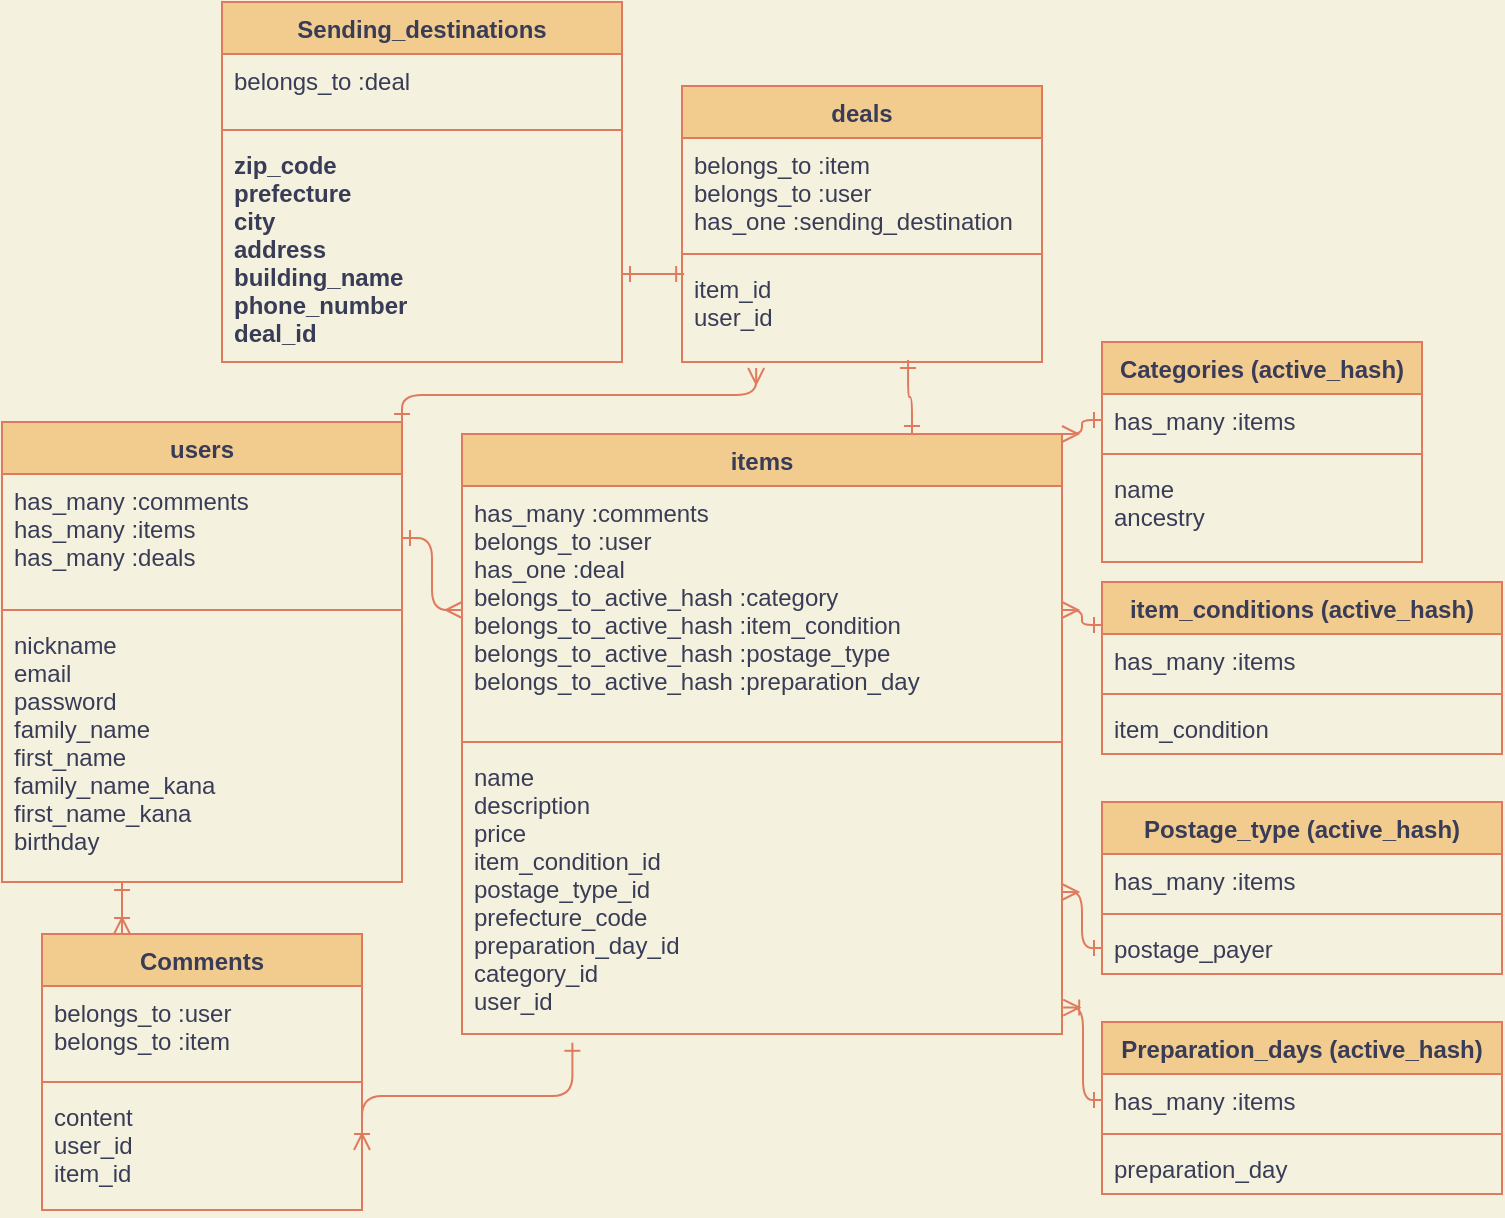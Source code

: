 <mxfile version="13.6.5">
    <diagram id="KC50vUDSMEote1UL7VRu" name="Page-1">
        <mxGraphModel dx="562" dy="747" grid="1" gridSize="10" guides="1" tooltips="1" connect="1" arrows="1" fold="1" page="1" pageScale="1" pageWidth="827" pageHeight="1169" background="#F4F1DE" math="0" shadow="0">
            <root>
                <mxCell id="0"/>
                <mxCell id="1" parent="0"/>
                <mxCell id="257" value="" style="group;fontColor=#393C56;" parent="1" vertex="1" connectable="0">
                    <mxGeometry x="570" y="220" width="520" height="426" as="geometry"/>
                </mxCell>
                <mxCell id="236" value="Categories (active_hash)" style="swimlane;fontStyle=1;align=center;verticalAlign=top;childLayout=stackLayout;horizontal=1;startSize=26;horizontalStack=0;resizeParent=1;resizeParentMax=0;resizeLast=0;collapsible=1;marginBottom=0;fillColor=#F2CC8F;strokeColor=#E07A5F;fontColor=#393C56;" parent="257" vertex="1">
                    <mxGeometry x="320" width="160" height="110" as="geometry"/>
                </mxCell>
                <mxCell id="237" value="has_many :items" style="text;strokeColor=none;fillColor=none;align=left;verticalAlign=top;spacingLeft=4;spacingRight=4;overflow=hidden;rotatable=0;points=[[0,0.5],[1,0.5]];portConstraint=eastwest;fontColor=#393C56;" parent="236" vertex="1">
                    <mxGeometry y="26" width="160" height="26" as="geometry"/>
                </mxCell>
                <mxCell id="238" value="" style="line;strokeWidth=1;fillColor=none;align=left;verticalAlign=middle;spacingTop=-1;spacingLeft=3;spacingRight=3;rotatable=0;labelPosition=right;points=[];portConstraint=eastwest;strokeColor=#E07A5F;fontColor=#393C56;labelBackgroundColor=#F4F1DE;" parent="236" vertex="1">
                    <mxGeometry y="52" width="160" height="8" as="geometry"/>
                </mxCell>
                <mxCell id="239" value="name&#10;ancestry" style="text;strokeColor=none;fillColor=none;align=left;verticalAlign=top;spacingLeft=4;spacingRight=4;overflow=hidden;rotatable=0;points=[[0,0.5],[1,0.5]];portConstraint=eastwest;fontColor=#393C56;" parent="236" vertex="1">
                    <mxGeometry y="60" width="160" height="50" as="geometry"/>
                </mxCell>
                <mxCell id="270" style="edgeStyle=elbowEdgeStyle;rounded=1;sketch=0;orthogonalLoop=1;jettySize=auto;html=1;exitX=1;exitY=0;exitDx=0;exitDy=0;entryX=0;entryY=0.5;entryDx=0;entryDy=0;startArrow=ERmany;startFill=0;endArrow=ERone;endFill=0;strokeColor=#E07A5F;fillColor=#F2CC8F;fontColor=#393C56;labelBackgroundColor=#F4F1DE;" parent="257" source="214" target="237" edge="1">
                    <mxGeometry relative="1" as="geometry"/>
                </mxCell>
                <mxCell id="214" value="items" style="swimlane;fontStyle=1;align=center;verticalAlign=top;childLayout=stackLayout;horizontal=1;startSize=26;horizontalStack=0;resizeParent=1;resizeParentMax=0;resizeLast=0;collapsible=1;marginBottom=0;fillColor=#F2CC8F;strokeColor=#E07A5F;fontColor=#393C56;" parent="257" vertex="1">
                    <mxGeometry y="46" width="300" height="300" as="geometry"/>
                </mxCell>
                <mxCell id="215" value="has_many :comments&#10;belongs_to :user&#10;has_one :deal&#10;belongs_to_active_hash :category&#10;belongs_to_active_hash :item_condition&#10;belongs_to_active_hash :postage_type&#10;belongs_to_active_hash :preparation_day" style="text;strokeColor=none;fillColor=none;align=left;verticalAlign=top;spacingLeft=4;spacingRight=4;overflow=hidden;rotatable=0;points=[[0,0.5],[1,0.5]];portConstraint=eastwest;fontColor=#393C56;" parent="214" vertex="1">
                    <mxGeometry y="26" width="300" height="124" as="geometry"/>
                </mxCell>
                <mxCell id="216" value="" style="line;strokeWidth=1;fillColor=none;align=left;verticalAlign=middle;spacingTop=-1;spacingLeft=3;spacingRight=3;rotatable=0;labelPosition=right;points=[];portConstraint=eastwest;strokeColor=#E07A5F;fontColor=#393C56;labelBackgroundColor=#F4F1DE;" parent="214" vertex="1">
                    <mxGeometry y="150" width="300" height="8" as="geometry"/>
                </mxCell>
                <mxCell id="217" value="name&#10;description&#10;price&#10;item_condition_id&#10;postage_type_id&#10;prefecture_code&#10;preparation_day_id&#10;category_id&#10;user_id" style="text;strokeColor=none;fillColor=none;align=left;verticalAlign=top;spacingLeft=4;spacingRight=4;overflow=hidden;rotatable=0;points=[[0,0.5],[1,0.5]];portConstraint=eastwest;fontColor=#393C56;" parent="214" vertex="1">
                    <mxGeometry y="158" width="300" height="142" as="geometry"/>
                </mxCell>
                <mxCell id="256" value="" style="group;fontColor=#393C56;" parent="257" vertex="1" connectable="0">
                    <mxGeometry x="320" y="120" width="200" height="306" as="geometry"/>
                </mxCell>
                <mxCell id="240" value="item_conditions (active_hash)" style="swimlane;fontStyle=1;align=center;verticalAlign=top;childLayout=stackLayout;horizontal=1;startSize=26;horizontalStack=0;resizeParent=1;resizeParentMax=0;resizeLast=0;collapsible=1;marginBottom=0;fillColor=#F2CC8F;strokeColor=#E07A5F;fontColor=#393C56;" parent="256" vertex="1">
                    <mxGeometry width="200" height="86" as="geometry"/>
                </mxCell>
                <mxCell id="241" value="has_many :items" style="text;strokeColor=none;fillColor=none;align=left;verticalAlign=top;spacingLeft=4;spacingRight=4;overflow=hidden;rotatable=0;points=[[0,0.5],[1,0.5]];portConstraint=eastwest;fontColor=#393C56;" parent="240" vertex="1">
                    <mxGeometry y="26" width="200" height="26" as="geometry"/>
                </mxCell>
                <mxCell id="242" value="" style="line;strokeWidth=1;fillColor=none;align=left;verticalAlign=middle;spacingTop=-1;spacingLeft=3;spacingRight=3;rotatable=0;labelPosition=right;points=[];portConstraint=eastwest;strokeColor=#E07A5F;fontColor=#393C56;labelBackgroundColor=#F4F1DE;" parent="240" vertex="1">
                    <mxGeometry y="52" width="200" height="8" as="geometry"/>
                </mxCell>
                <mxCell id="243" value="item_condition" style="text;strokeColor=none;fillColor=none;align=left;verticalAlign=top;spacingLeft=4;spacingRight=4;overflow=hidden;rotatable=0;points=[[0,0.5],[1,0.5]];portConstraint=eastwest;fontColor=#393C56;" parent="240" vertex="1">
                    <mxGeometry y="60" width="200" height="26" as="geometry"/>
                </mxCell>
                <mxCell id="244" value="Postage_type (active_hash)" style="swimlane;fontStyle=1;align=center;verticalAlign=top;childLayout=stackLayout;horizontal=1;startSize=26;horizontalStack=0;resizeParent=1;resizeParentMax=0;resizeLast=0;collapsible=1;marginBottom=0;fillColor=#F2CC8F;strokeColor=#E07A5F;fontColor=#393C56;" parent="256" vertex="1">
                    <mxGeometry y="110" width="200" height="86" as="geometry"/>
                </mxCell>
                <mxCell id="245" value="has_many :items" style="text;strokeColor=none;fillColor=none;align=left;verticalAlign=top;spacingLeft=4;spacingRight=4;overflow=hidden;rotatable=0;points=[[0,0.5],[1,0.5]];portConstraint=eastwest;fontColor=#393C56;" parent="244" vertex="1">
                    <mxGeometry y="26" width="200" height="26" as="geometry"/>
                </mxCell>
                <mxCell id="246" value="" style="line;strokeWidth=1;fillColor=none;align=left;verticalAlign=middle;spacingTop=-1;spacingLeft=3;spacingRight=3;rotatable=0;labelPosition=right;points=[];portConstraint=eastwest;strokeColor=#E07A5F;fontColor=#393C56;labelBackgroundColor=#F4F1DE;" parent="244" vertex="1">
                    <mxGeometry y="52" width="200" height="8" as="geometry"/>
                </mxCell>
                <mxCell id="247" value="postage_payer" style="text;strokeColor=none;fillColor=none;align=left;verticalAlign=top;spacingLeft=4;spacingRight=4;overflow=hidden;rotatable=0;points=[[0,0.5],[1,0.5]];portConstraint=eastwest;fontColor=#393C56;" parent="244" vertex="1">
                    <mxGeometry y="60" width="200" height="26" as="geometry"/>
                </mxCell>
                <mxCell id="248" value="Preparation_days (active_hash)" style="swimlane;fontStyle=1;align=center;verticalAlign=top;childLayout=stackLayout;horizontal=1;startSize=26;horizontalStack=0;resizeParent=1;resizeParentMax=0;resizeLast=0;collapsible=1;marginBottom=0;fillColor=#F2CC8F;strokeColor=#E07A5F;fontColor=#393C56;" parent="256" vertex="1">
                    <mxGeometry y="220" width="200" height="86" as="geometry"/>
                </mxCell>
                <mxCell id="249" value="has_many :items" style="text;strokeColor=none;fillColor=none;align=left;verticalAlign=top;spacingLeft=4;spacingRight=4;overflow=hidden;rotatable=0;points=[[0,0.5],[1,0.5]];portConstraint=eastwest;fontColor=#393C56;" parent="248" vertex="1">
                    <mxGeometry y="26" width="200" height="26" as="geometry"/>
                </mxCell>
                <mxCell id="250" value="" style="line;strokeWidth=1;fillColor=none;align=left;verticalAlign=middle;spacingTop=-1;spacingLeft=3;spacingRight=3;rotatable=0;labelPosition=right;points=[];portConstraint=eastwest;strokeColor=#E07A5F;fontColor=#393C56;labelBackgroundColor=#F4F1DE;" parent="248" vertex="1">
                    <mxGeometry y="52" width="200" height="8" as="geometry"/>
                </mxCell>
                <mxCell id="251" value="preparation_day" style="text;strokeColor=none;fillColor=none;align=left;verticalAlign=top;spacingLeft=4;spacingRight=4;overflow=hidden;rotatable=0;points=[[0,0.5],[1,0.5]];portConstraint=eastwest;fontColor=#393C56;" parent="248" vertex="1">
                    <mxGeometry y="60" width="200" height="26" as="geometry"/>
                </mxCell>
                <mxCell id="271" style="edgeStyle=elbowEdgeStyle;rounded=1;sketch=0;orthogonalLoop=1;jettySize=auto;html=1;exitX=1;exitY=0.5;exitDx=0;exitDy=0;entryX=0;entryY=0.25;entryDx=0;entryDy=0;startArrow=ERmany;startFill=0;endArrow=ERone;endFill=0;strokeColor=#E07A5F;fillColor=#F2CC8F;fontColor=#393C56;labelBackgroundColor=#F4F1DE;" parent="257" source="215" target="240" edge="1">
                    <mxGeometry relative="1" as="geometry"/>
                </mxCell>
                <mxCell id="272" style="edgeStyle=elbowEdgeStyle;rounded=1;sketch=0;orthogonalLoop=1;jettySize=auto;html=1;exitX=1;exitY=0.5;exitDx=0;exitDy=0;entryX=0;entryY=0.5;entryDx=0;entryDy=0;startArrow=ERmany;startFill=0;endArrow=ERone;endFill=0;strokeColor=#E07A5F;fillColor=#F2CC8F;fontColor=#393C56;labelBackgroundColor=#F4F1DE;" parent="257" source="217" target="247" edge="1">
                    <mxGeometry relative="1" as="geometry"/>
                </mxCell>
                <mxCell id="273" style="edgeStyle=elbowEdgeStyle;rounded=1;sketch=0;orthogonalLoop=1;jettySize=auto;html=1;exitX=0;exitY=0.5;exitDx=0;exitDy=0;entryX=1.002;entryY=0.907;entryDx=0;entryDy=0;entryPerimeter=0;startArrow=ERone;startFill=0;endArrow=ERoneToMany;endFill=0;strokeColor=#E07A5F;fillColor=#F2CC8F;fontColor=#393C56;labelBackgroundColor=#F4F1DE;" parent="257" source="249" target="217" edge="1">
                    <mxGeometry relative="1" as="geometry"/>
                </mxCell>
                <mxCell id="289" style="rounded=1;sketch=0;orthogonalLoop=1;jettySize=auto;html=1;entryX=0.006;entryY=0.12;entryDx=0;entryDy=0;entryPerimeter=0;startArrow=ERone;startFill=0;endArrow=ERone;endFill=0;strokeColor=#E07A5F;fillColor=#F2CC8F;fontColor=#393C56;edgeStyle=elbowEdgeStyle;elbow=vertical;" parent="1" source="227" target="280" edge="1">
                    <mxGeometry relative="1" as="geometry"/>
                </mxCell>
                <mxCell id="266" style="edgeStyle=elbowEdgeStyle;rounded=1;sketch=0;orthogonalLoop=1;jettySize=auto;html=1;exitX=0.25;exitY=0;exitDx=0;exitDy=0;startArrow=ERoneToMany;startFill=0;endArrow=ERone;endFill=0;strokeColor=#E07A5F;fillColor=#F2CC8F;fontColor=#393C56;labelBackgroundColor=#F4F1DE;" parent="1" source="232" target="213" edge="1">
                    <mxGeometry relative="1" as="geometry"/>
                </mxCell>
                <mxCell id="268" style="edgeStyle=elbowEdgeStyle;rounded=1;sketch=0;orthogonalLoop=1;jettySize=auto;html=1;exitX=1;exitY=0.5;exitDx=0;exitDy=0;startArrow=ERone;startFill=0;endArrow=ERmany;endFill=0;strokeColor=#E07A5F;fillColor=#F2CC8F;fontColor=#393C56;labelBackgroundColor=#F4F1DE;" parent="1" source="211" target="215" edge="1">
                    <mxGeometry relative="1" as="geometry"/>
                </mxCell>
                <mxCell id="275" style="edgeStyle=elbowEdgeStyle;rounded=1;sketch=0;orthogonalLoop=1;jettySize=auto;html=1;exitX=1;exitY=0.5;exitDx=0;exitDy=0;entryX=0.184;entryY=1.031;entryDx=0;entryDy=0;entryPerimeter=0;startArrow=ERoneToMany;startFill=0;endArrow=ERone;endFill=0;strokeColor=#E07A5F;fillColor=#F2CC8F;fontColor=#393C56;elbow=vertical;labelBackgroundColor=#F4F1DE;" parent="1" source="235" target="217" edge="1">
                    <mxGeometry relative="1" as="geometry"/>
                </mxCell>
                <mxCell id="293" style="edgeStyle=elbowEdgeStyle;rounded=1;sketch=0;orthogonalLoop=1;jettySize=auto;elbow=vertical;html=1;exitX=1;exitY=0;exitDx=0;exitDy=0;entryX=0.206;entryY=1.06;entryDx=0;entryDy=0;entryPerimeter=0;startArrow=ERone;startFill=0;endArrow=ERmany;endFill=0;strokeColor=#E07A5F;fillColor=#F2CC8F;fontColor=#393C56;" parent="1" source="210" target="280" edge="1">
                    <mxGeometry relative="1" as="geometry"/>
                </mxCell>
                <mxCell id="210" value="users" style="swimlane;fontStyle=1;align=center;verticalAlign=top;childLayout=stackLayout;horizontal=1;startSize=26;horizontalStack=0;resizeParent=1;resizeParentMax=0;resizeLast=0;collapsible=1;marginBottom=0;fillColor=#F2CC8F;strokeColor=#E07A5F;fontColor=#393C56;" parent="1" vertex="1">
                    <mxGeometry x="340" y="260" width="200" height="230" as="geometry"/>
                </mxCell>
                <mxCell id="211" value="has_many :comments&#10;has_many :items&#10;has_many :deals" style="text;strokeColor=none;fillColor=none;align=left;verticalAlign=top;spacingLeft=4;spacingRight=4;overflow=hidden;rotatable=0;points=[[0,0.5],[1,0.5]];portConstraint=eastwest;fontColor=#393C56;" parent="210" vertex="1">
                    <mxGeometry y="26" width="200" height="64" as="geometry"/>
                </mxCell>
                <mxCell id="212" value="" style="line;strokeWidth=1;fillColor=none;align=left;verticalAlign=middle;spacingTop=-1;spacingLeft=3;spacingRight=3;rotatable=0;labelPosition=right;points=[];portConstraint=eastwest;strokeColor=#E07A5F;fontColor=#393C56;labelBackgroundColor=#F4F1DE;" parent="210" vertex="1">
                    <mxGeometry y="90" width="200" height="8" as="geometry"/>
                </mxCell>
                <mxCell id="213" value="nickname&#10;email&#10;password&#10;family_name&#10;first_name&#10;family_name_kana&#10;first_name_kana&#10;birthday" style="text;strokeColor=none;fillColor=none;align=left;verticalAlign=top;spacingLeft=4;spacingRight=4;overflow=hidden;rotatable=0;points=[[0,0.5],[1,0.5]];portConstraint=eastwest;fontColor=#393C56;" parent="210" vertex="1">
                    <mxGeometry y="98" width="200" height="132" as="geometry"/>
                </mxCell>
                <mxCell id="232" value="Comments" style="swimlane;fontStyle=1;align=center;verticalAlign=top;childLayout=stackLayout;horizontal=1;startSize=26;horizontalStack=0;resizeParent=1;resizeParentMax=0;resizeLast=0;collapsible=1;marginBottom=0;fillColor=#F2CC8F;strokeColor=#E07A5F;fontColor=#393C56;" parent="1" vertex="1">
                    <mxGeometry x="360" y="516" width="160" height="138" as="geometry"/>
                </mxCell>
                <mxCell id="233" value="belongs_to :user&#10;belongs_to :item" style="text;strokeColor=none;fillColor=none;align=left;verticalAlign=top;spacingLeft=4;spacingRight=4;overflow=hidden;rotatable=0;points=[[0,0.5],[1,0.5]];portConstraint=eastwest;fontColor=#393C56;" parent="232" vertex="1">
                    <mxGeometry y="26" width="160" height="44" as="geometry"/>
                </mxCell>
                <mxCell id="234" value="" style="line;strokeWidth=1;fillColor=none;align=left;verticalAlign=middle;spacingTop=-1;spacingLeft=3;spacingRight=3;rotatable=0;labelPosition=right;points=[];portConstraint=eastwest;strokeColor=#E07A5F;fontColor=#393C56;labelBackgroundColor=#F4F1DE;" parent="232" vertex="1">
                    <mxGeometry y="70" width="160" height="8" as="geometry"/>
                </mxCell>
                <mxCell id="235" value="content&#10;user_id&#10;item_id" style="text;strokeColor=none;fillColor=none;align=left;verticalAlign=top;spacingLeft=4;spacingRight=4;overflow=hidden;rotatable=0;points=[[0,0.5],[1,0.5]];portConstraint=eastwest;fontColor=#393C56;" parent="232" vertex="1">
                    <mxGeometry y="78" width="160" height="60" as="geometry"/>
                </mxCell>
                <mxCell id="277" value="deals" style="swimlane;fontStyle=1;align=center;verticalAlign=top;childLayout=stackLayout;horizontal=1;startSize=26;horizontalStack=0;resizeParent=1;resizeParentMax=0;resizeLast=0;collapsible=1;marginBottom=0;fillColor=#F2CC8F;strokeColor=#E07A5F;fontColor=#393C56;" parent="1" vertex="1">
                    <mxGeometry x="680" y="92" width="180" height="138" as="geometry"/>
                </mxCell>
                <mxCell id="278" value="belongs_to :item&#10;belongs_to :user&#10;has_one :sending_destination" style="text;strokeColor=none;fillColor=none;align=left;verticalAlign=top;spacingLeft=4;spacingRight=4;overflow=hidden;rotatable=0;points=[[0,0.5],[1,0.5]];portConstraint=eastwest;fontColor=#393C56;" parent="277" vertex="1">
                    <mxGeometry y="26" width="180" height="54" as="geometry"/>
                </mxCell>
                <mxCell id="279" value="" style="line;strokeWidth=1;fillColor=none;align=left;verticalAlign=middle;spacingTop=-1;spacingLeft=3;spacingRight=3;rotatable=0;labelPosition=right;points=[];portConstraint=eastwest;strokeColor=#E07A5F;fontColor=#393C56;labelBackgroundColor=#F4F1DE;" parent="277" vertex="1">
                    <mxGeometry y="80" width="180" height="8" as="geometry"/>
                </mxCell>
                <mxCell id="280" value="item_id&#10;user_id" style="text;strokeColor=none;fillColor=none;align=left;verticalAlign=top;spacingLeft=4;spacingRight=4;overflow=hidden;rotatable=0;points=[[0,0.5],[1,0.5]];portConstraint=eastwest;fontColor=#393C56;" parent="277" vertex="1">
                    <mxGeometry y="88" width="180" height="50" as="geometry"/>
                </mxCell>
                <mxCell id="292" style="edgeStyle=elbowEdgeStyle;rounded=1;sketch=0;orthogonalLoop=1;jettySize=auto;html=1;exitX=0.75;exitY=0;exitDx=0;exitDy=0;entryX=0.628;entryY=0.98;entryDx=0;entryDy=0;entryPerimeter=0;startArrow=ERone;startFill=0;endArrow=ERone;endFill=0;strokeColor=#E07A5F;fillColor=#F2CC8F;fontColor=#393C56;elbow=vertical;" parent="1" source="214" target="280" edge="1">
                    <mxGeometry relative="1" as="geometry"/>
                </mxCell>
                <mxCell id="224" value="Sending_destinations" style="swimlane;fontStyle=1;align=center;verticalAlign=top;childLayout=stackLayout;horizontal=1;startSize=26;horizontalStack=0;resizeParent=1;resizeParentMax=0;resizeLast=0;collapsible=1;marginBottom=0;fillColor=#F2CC8F;strokeColor=#E07A5F;fontColor=#393C56;" parent="1" vertex="1">
                    <mxGeometry x="450" y="50" width="200" height="180" as="geometry"/>
                </mxCell>
                <mxCell id="225" value="belongs_to :deal" style="text;strokeColor=none;fillColor=none;align=left;verticalAlign=top;spacingLeft=4;spacingRight=4;overflow=hidden;rotatable=0;points=[[0,0.5],[1,0.5]];portConstraint=eastwest;fontColor=#393C56;" parent="224" vertex="1">
                    <mxGeometry y="26" width="200" height="34" as="geometry"/>
                </mxCell>
                <mxCell id="226" value="" style="line;strokeWidth=1;fillColor=none;align=left;verticalAlign=middle;spacingTop=-1;spacingLeft=3;spacingRight=3;rotatable=0;labelPosition=right;points=[];portConstraint=eastwest;strokeColor=#E07A5F;fontColor=#393C56;labelBackgroundColor=#F4F1DE;" parent="224" vertex="1">
                    <mxGeometry y="60" width="200" height="8" as="geometry"/>
                </mxCell>
                <mxCell id="227" value="zip_code&#10;prefecture&#10;city&#10;address&#10;building_name&#10;phone_number&#10;deal_id" style="text;strokeColor=none;fillColor=none;align=left;verticalAlign=top;spacingLeft=4;spacingRight=4;overflow=hidden;rotatable=0;points=[[0,0.5],[1,0.5]];portConstraint=eastwest;fontColor=#393C56;fontStyle=1" parent="224" vertex="1">
                    <mxGeometry y="68" width="200" height="112" as="geometry"/>
                </mxCell>
            </root>
        </mxGraphModel>
    </diagram>
</mxfile>
